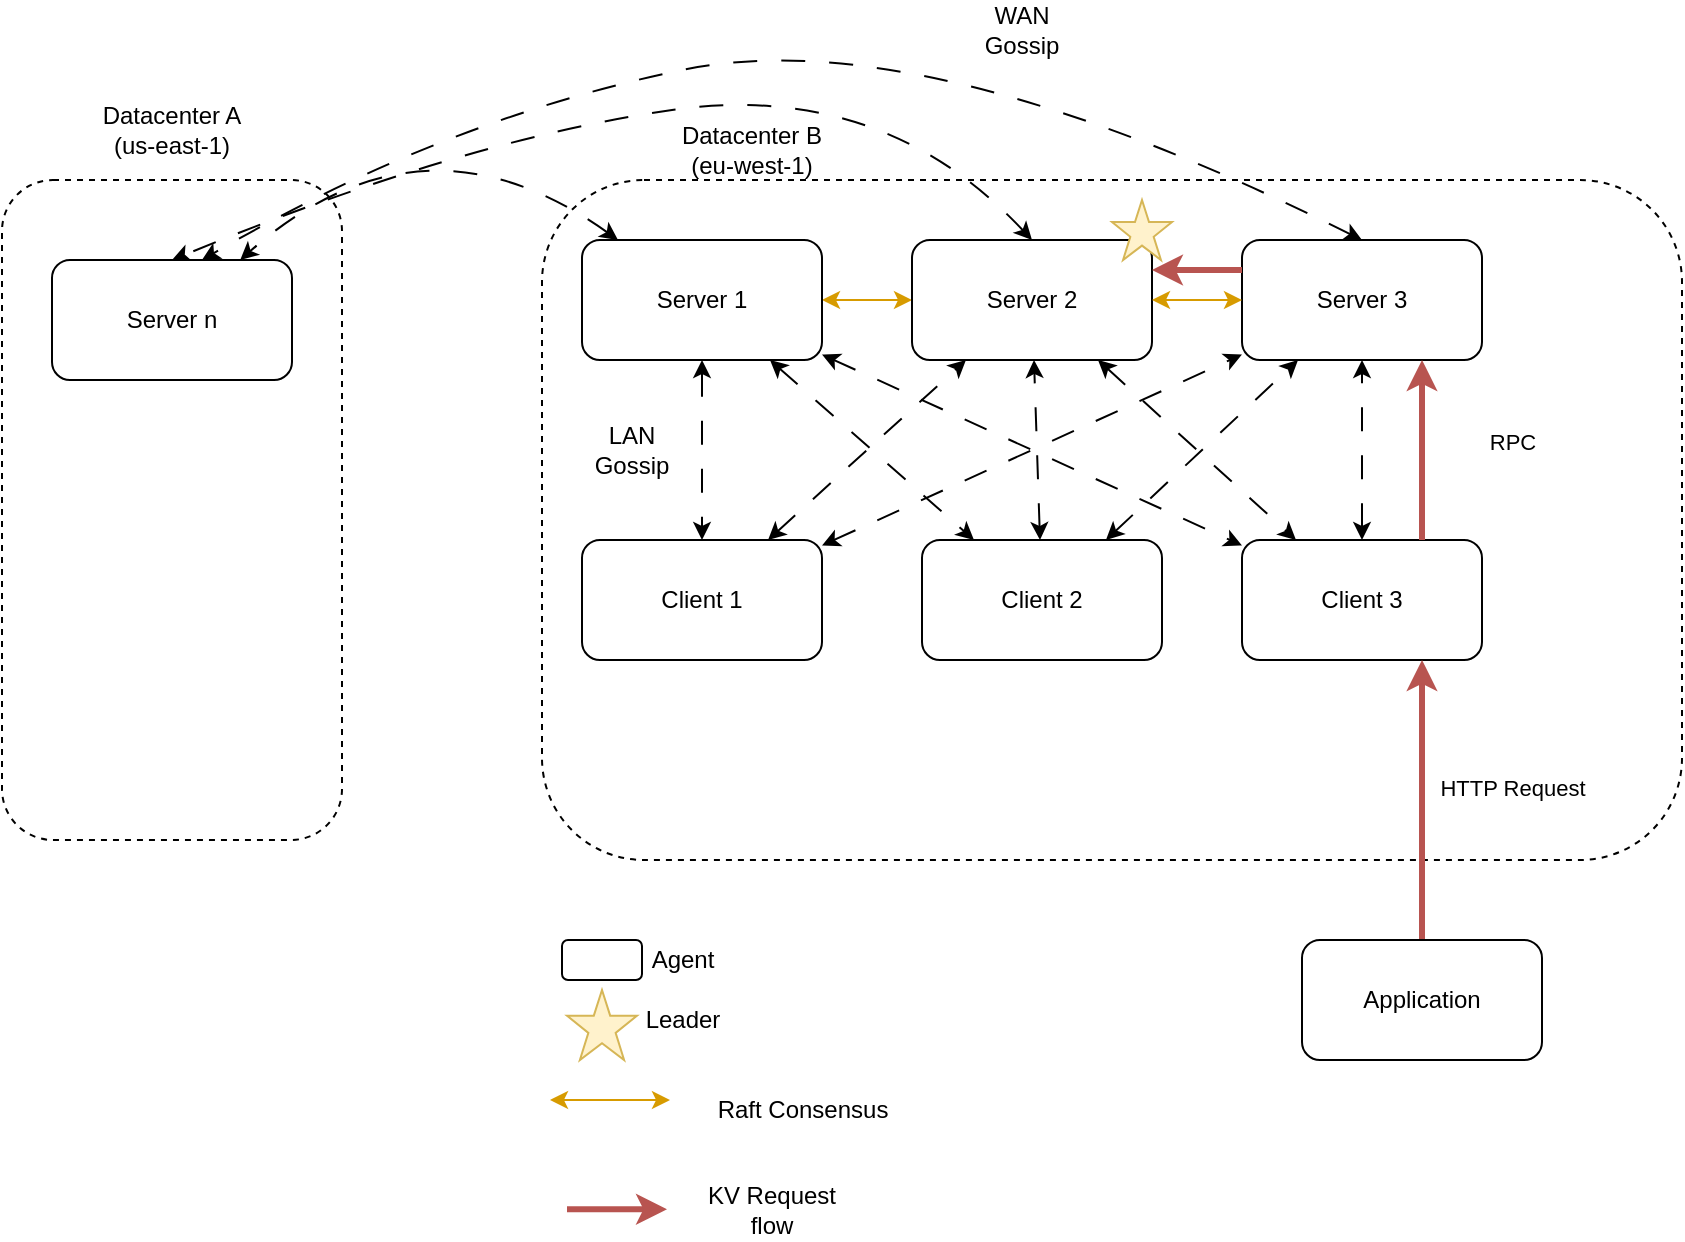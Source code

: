 <mxfile>
    <diagram id="6bZ1DDcXW7CIQnMFZEvk" name="Page-1">
        <mxGraphModel dx="900" dy="774" grid="1" gridSize="10" guides="1" tooltips="1" connect="1" arrows="1" fold="1" page="1" pageScale="1" pageWidth="827" pageHeight="1169" math="0" shadow="0">
            <root>
                <mxCell id="0"/>
                <mxCell id="1" parent="0"/>
                <mxCell id="2" value="" style="rounded=1;whiteSpace=wrap;html=1;dashed=1;" vertex="1" parent="1">
                    <mxGeometry x="110" y="120" width="170" height="330" as="geometry"/>
                </mxCell>
                <mxCell id="3" value="" style="rounded=1;whiteSpace=wrap;html=1;dashed=1;" vertex="1" parent="1">
                    <mxGeometry x="380" y="120" width="570" height="340" as="geometry"/>
                </mxCell>
                <mxCell id="4" value="Datacenter A&lt;br&gt;(us-east-1)" style="text;html=1;strokeColor=none;fillColor=none;align=center;verticalAlign=middle;whiteSpace=wrap;rounded=0;" vertex="1" parent="1">
                    <mxGeometry x="130" y="80" width="130" height="30" as="geometry"/>
                </mxCell>
                <mxCell id="5" value="Datacenter B&lt;br&gt;(eu-west-1)" style="text;html=1;strokeColor=none;fillColor=none;align=center;verticalAlign=middle;whiteSpace=wrap;rounded=0;" vertex="1" parent="1">
                    <mxGeometry x="420" y="90" width="130" height="30" as="geometry"/>
                </mxCell>
                <mxCell id="22" style="edgeStyle=none;html=1;startArrow=classic;startFill=1;dashed=1;dashPattern=12 12;" edge="1" parent="1" source="6" target="10">
                    <mxGeometry relative="1" as="geometry"/>
                </mxCell>
                <mxCell id="23" style="edgeStyle=none;html=1;dashed=1;dashPattern=12 12;startArrow=classic;startFill=1;" edge="1" parent="1" source="6" target="20">
                    <mxGeometry relative="1" as="geometry"/>
                </mxCell>
                <mxCell id="24" style="edgeStyle=none;html=1;dashed=1;dashPattern=12 12;startArrow=classic;startFill=1;" edge="1" parent="1" source="6" target="21">
                    <mxGeometry relative="1" as="geometry"/>
                </mxCell>
                <mxCell id="33" style="edgeStyle=none;html=1;dashed=1;dashPattern=12 12;startArrow=classic;startFill=1;curved=1;" edge="1" parent="1" source="6" target="32">
                    <mxGeometry relative="1" as="geometry">
                        <Array as="points">
                            <mxPoint x="320" y="80"/>
                        </Array>
                    </mxGeometry>
                </mxCell>
                <mxCell id="35" style="edgeStyle=none;html=1;dashed=1;dashPattern=12 12;startArrow=classic;startFill=1;curved=1;exitX=0.5;exitY=0;exitDx=0;exitDy=0;" edge="1" parent="1" source="8">
                    <mxGeometry relative="1" as="geometry">
                        <mxPoint x="428.0" y="160" as="sourcePoint"/>
                        <mxPoint x="210" y="160" as="targetPoint"/>
                        <Array as="points">
                            <mxPoint x="570" y="40"/>
                            <mxPoint x="330" y="90"/>
                        </Array>
                    </mxGeometry>
                </mxCell>
                <mxCell id="36" style="edgeStyle=none;html=1;dashed=1;dashPattern=12 12;startArrow=classic;startFill=1;curved=1;exitX=0.5;exitY=0;exitDx=0;exitDy=0;entryX=0.5;entryY=0;entryDx=0;entryDy=0;" edge="1" parent="1" source="7" target="32">
                    <mxGeometry relative="1" as="geometry">
                        <mxPoint x="438.0" y="170" as="sourcePoint"/>
                        <mxPoint x="249.091" y="180" as="targetPoint"/>
                        <Array as="points">
                            <mxPoint x="550" y="70"/>
                            <mxPoint x="340" y="100"/>
                        </Array>
                    </mxGeometry>
                </mxCell>
                <mxCell id="40" style="edgeStyle=orthogonalEdgeStyle;curved=1;html=1;startArrow=classic;startFill=1;fillColor=#ffe6cc;strokeColor=#d79b00;" edge="1" parent="1" source="6" target="7">
                    <mxGeometry relative="1" as="geometry"/>
                </mxCell>
                <mxCell id="6" value="Server 1" style="rounded=1;whiteSpace=wrap;html=1;" vertex="1" parent="1">
                    <mxGeometry x="400" y="150" width="120" height="60" as="geometry"/>
                </mxCell>
                <mxCell id="32" value="Server n" style="rounded=1;whiteSpace=wrap;html=1;" vertex="1" parent="1">
                    <mxGeometry x="135" y="160" width="120" height="60" as="geometry"/>
                </mxCell>
                <mxCell id="25" style="edgeStyle=none;html=1;dashed=1;dashPattern=12 12;startArrow=classic;startFill=1;" edge="1" parent="1" source="10" target="7">
                    <mxGeometry relative="1" as="geometry"/>
                </mxCell>
                <mxCell id="26" style="edgeStyle=none;html=1;dashed=1;dashPattern=12 12;startArrow=classic;startFill=1;" edge="1" parent="1" source="10" target="8">
                    <mxGeometry relative="1" as="geometry"/>
                </mxCell>
                <mxCell id="10" value="Client 1" style="rounded=1;whiteSpace=wrap;html=1;" vertex="1" parent="1">
                    <mxGeometry x="400" y="300" width="120" height="60" as="geometry"/>
                </mxCell>
                <mxCell id="11" value="" style="rounded=1;whiteSpace=wrap;html=1;" vertex="1" parent="1">
                    <mxGeometry x="390" y="500" width="40" height="20" as="geometry"/>
                </mxCell>
                <mxCell id="30" style="edgeStyle=none;html=1;dashed=1;dashPattern=12 12;startArrow=classic;startFill=1;" edge="1" parent="1" source="7" target="21">
                    <mxGeometry relative="1" as="geometry"/>
                </mxCell>
                <mxCell id="27" style="edgeStyle=none;html=1;dashed=1;dashPattern=12 12;startArrow=classic;startFill=1;" edge="1" parent="1" source="20" target="7">
                    <mxGeometry relative="1" as="geometry"/>
                </mxCell>
                <mxCell id="28" style="edgeStyle=none;html=1;dashed=1;dashPattern=12 12;startArrow=classic;startFill=1;" edge="1" parent="1" source="20" target="8">
                    <mxGeometry relative="1" as="geometry"/>
                </mxCell>
                <mxCell id="20" value="Client 2" style="rounded=1;whiteSpace=wrap;html=1;" vertex="1" parent="1">
                    <mxGeometry x="570" y="300" width="120" height="60" as="geometry"/>
                </mxCell>
                <mxCell id="8" value="Server 3" style="rounded=1;whiteSpace=wrap;html=1;" vertex="1" parent="1">
                    <mxGeometry x="730" y="150" width="120" height="60" as="geometry"/>
                </mxCell>
                <mxCell id="29" style="edgeStyle=none;html=1;dashed=1;dashPattern=12 12;startArrow=classic;startFill=1;" edge="1" parent="1" source="21" target="8">
                    <mxGeometry relative="1" as="geometry"/>
                </mxCell>
                <mxCell id="21" value="Client 3" style="rounded=1;whiteSpace=wrap;html=1;" vertex="1" parent="1">
                    <mxGeometry x="730" y="300" width="120" height="60" as="geometry"/>
                </mxCell>
                <mxCell id="15" value="" style="verticalLabelPosition=bottom;verticalAlign=top;html=1;shape=mxgraph.basic.star;fillColor=#fff2cc;strokeColor=#d6b656;" vertex="1" parent="1">
                    <mxGeometry x="392.5" y="525" width="35" height="35" as="geometry"/>
                </mxCell>
                <mxCell id="12" value="Agent" style="text;html=1;align=center;verticalAlign=middle;resizable=0;points=[];autosize=1;strokeColor=none;fillColor=none;" vertex="1" parent="1">
                    <mxGeometry x="425" y="495" width="50" height="30" as="geometry"/>
                </mxCell>
                <mxCell id="19" value="Leader" style="text;html=1;align=center;verticalAlign=middle;resizable=0;points=[];autosize=1;strokeColor=none;fillColor=none;" vertex="1" parent="1">
                    <mxGeometry x="420" y="525" width="60" height="30" as="geometry"/>
                </mxCell>
                <mxCell id="31" value="LAN Gossip" style="text;html=1;strokeColor=none;fillColor=none;align=center;verticalAlign=middle;whiteSpace=wrap;rounded=0;dashed=1;" vertex="1" parent="1">
                    <mxGeometry x="395" y="240" width="60" height="30" as="geometry"/>
                </mxCell>
                <mxCell id="37" value="WAN Gossip" style="text;html=1;strokeColor=none;fillColor=none;align=center;verticalAlign=middle;whiteSpace=wrap;rounded=0;dashed=1;" vertex="1" parent="1">
                    <mxGeometry x="590" y="30" width="60" height="30" as="geometry"/>
                </mxCell>
                <mxCell id="39" value="" style="group" vertex="1" connectable="0" parent="1">
                    <mxGeometry x="565" y="130" width="130" height="80" as="geometry"/>
                </mxCell>
                <mxCell id="7" value="Server 2" style="rounded=1;whiteSpace=wrap;html=1;" vertex="1" parent="39">
                    <mxGeometry y="20" width="120" height="60" as="geometry"/>
                </mxCell>
                <mxCell id="9" value="" style="verticalLabelPosition=bottom;verticalAlign=top;html=1;shape=mxgraph.basic.star;fillColor=#fff2cc;strokeColor=#d6b656;" vertex="1" parent="39">
                    <mxGeometry x="100" width="30" height="30" as="geometry"/>
                </mxCell>
                <mxCell id="41" style="edgeStyle=orthogonalEdgeStyle;curved=1;html=1;startArrow=classic;startFill=1;fillColor=#ffe6cc;strokeColor=#d79b00;" edge="1" parent="1" source="7" target="8">
                    <mxGeometry relative="1" as="geometry"/>
                </mxCell>
                <mxCell id="43" value="" style="endArrow=classic;startArrow=classic;html=1;curved=1;fillColor=#ffe6cc;strokeColor=#d79b00;" edge="1" parent="1">
                    <mxGeometry width="50" height="50" relative="1" as="geometry">
                        <mxPoint x="384" y="580" as="sourcePoint"/>
                        <mxPoint x="444" y="580" as="targetPoint"/>
                    </mxGeometry>
                </mxCell>
                <mxCell id="44" value="Raft Consensus" style="text;html=1;align=center;verticalAlign=middle;resizable=0;points=[];autosize=1;strokeColor=none;fillColor=none;" vertex="1" parent="1">
                    <mxGeometry x="455" y="570" width="110" height="30" as="geometry"/>
                </mxCell>
                <mxCell id="45" value="" style="endArrow=classic;html=1;curved=1;fillColor=#f8cecc;strokeColor=#b85450;strokeWidth=3;" edge="1" parent="1">
                    <mxGeometry width="50" height="50" relative="1" as="geometry">
                        <mxPoint x="392.5" y="634.63" as="sourcePoint"/>
                        <mxPoint x="442.5" y="634.63" as="targetPoint"/>
                    </mxGeometry>
                </mxCell>
                <mxCell id="46" value="KV Request flow" style="text;html=1;strokeColor=none;fillColor=none;align=center;verticalAlign=middle;whiteSpace=wrap;rounded=0;dashed=1;" vertex="1" parent="1">
                    <mxGeometry x="450" y="620" width="90" height="30" as="geometry"/>
                </mxCell>
                <mxCell id="48" style="html=1;startArrow=none;startFill=0;rounded=1;fillColor=#f8cecc;strokeColor=#b85450;strokeWidth=3;entryX=0.75;entryY=1;entryDx=0;entryDy=0;" edge="1" parent="1" source="47" target="21">
                    <mxGeometry relative="1" as="geometry"/>
                </mxCell>
                <mxCell id="49" value="HTTP Request" style="edgeLabel;html=1;align=center;verticalAlign=middle;resizable=0;points=[];" vertex="1" connectable="0" parent="48">
                    <mxGeometry x="0.085" y="-1" relative="1" as="geometry">
                        <mxPoint x="44" as="offset"/>
                    </mxGeometry>
                </mxCell>
                <mxCell id="50" style="html=1;startArrow=none;startFill=0;rounded=1;fillColor=#f8cecc;strokeColor=#b85450;exitX=0.75;exitY=0;exitDx=0;exitDy=0;entryX=0.75;entryY=1;entryDx=0;entryDy=0;strokeWidth=3;" edge="1" parent="1" source="21" target="8">
                    <mxGeometry relative="1" as="geometry">
                        <mxPoint x="808.5" y="510" as="sourcePoint"/>
                        <mxPoint x="801.5" y="370" as="targetPoint"/>
                    </mxGeometry>
                </mxCell>
                <mxCell id="51" value="RPC" style="edgeLabel;html=1;align=center;verticalAlign=middle;resizable=0;points=[];" vertex="1" connectable="0" parent="50">
                    <mxGeometry x="0.085" y="-1" relative="1" as="geometry">
                        <mxPoint x="44" as="offset"/>
                    </mxGeometry>
                </mxCell>
                <mxCell id="52" style="html=1;startArrow=none;startFill=0;rounded=1;fillColor=#f8cecc;strokeColor=#b85450;exitX=0;exitY=0.25;exitDx=0;exitDy=0;entryX=1;entryY=0.25;entryDx=0;entryDy=0;strokeWidth=3;" edge="1" parent="1" source="8" target="7">
                    <mxGeometry relative="1" as="geometry">
                        <mxPoint x="830" y="310" as="sourcePoint"/>
                        <mxPoint x="820" y="220" as="targetPoint"/>
                    </mxGeometry>
                </mxCell>
                <mxCell id="47" value="Application" style="rounded=1;whiteSpace=wrap;html=1;" vertex="1" parent="1">
                    <mxGeometry x="760" y="500" width="120" height="60" as="geometry"/>
                </mxCell>
            </root>
        </mxGraphModel>
    </diagram>
</mxfile>